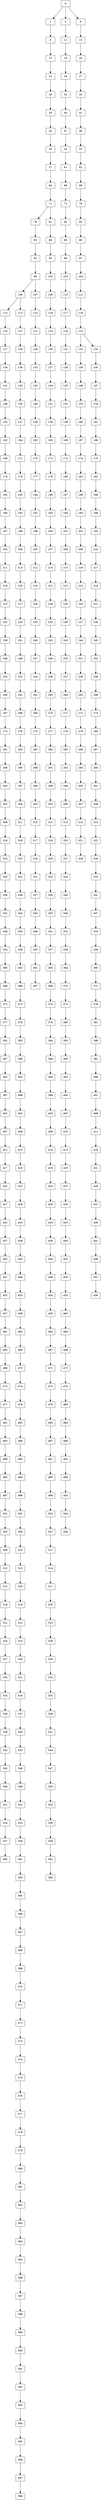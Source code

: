 digraph signature_tree {
	nodesep=0.5 rankdir=TB ranksep=1 size="53.900000000000006,68.5"
	node [shape=rectangle]
	0 [label=0]
	0 -> 1
	0 -> 5
	0 -> 6
	1 [label=1]
	1 -> 8
	5 [label=5]
	5 -> 12
	6 [label=6]
	6 -> 13
	8 [label=8]
	8 -> 15
	12 [label=12]
	12 -> 19
	13 [label=13]
	13 -> 20
	15 [label=15]
	15 -> 22
	19 [label=19]
	19 -> 26
	20 [label=20]
	20 -> 27
	22 [label=22]
	22 -> 29
	26 [label=26]
	26 -> 33
	27 [label=27]
	27 -> 34
	29 [label=29]
	29 -> 36
	33 [label=33]
	33 -> 40
	34 [label=34]
	34 -> 41
	36 [label=36]
	36 -> 43
	40 [label=40]
	40 -> 47
	41 [label=41]
	41 -> 48
	43 [label=43]
	43 -> 50
	47 [label=47]
	47 -> 54
	48 [label=48]
	48 -> 55
	50 [label=50]
	50 -> 57
	54 [label=54]
	54 -> 61
	55 [label=55]
	55 -> 62
	57 [label=57]
	57 -> 64
	61 [label=61]
	61 -> 68
	62 [label=62]
	62 -> 69
	64 [label=64]
	64 -> 71
	68 [label=68]
	68 -> 75
	69 [label=69]
	69 -> 76
	71 [label=71]
	71 -> 78
	71 -> 81
	75 [label=75]
	75 -> 82
	76 [label=76]
	76 -> 83
	78 [label=78]
	78 -> 85
	81 [label=81]
	81 -> 88
	82 [label=82]
	82 -> 89
	83 [label=83]
	83 -> 90
	85 [label=85]
	85 -> 92
	88 [label=88]
	88 -> 95
	89 [label=89]
	89 -> 96
	90 [label=90]
	90 -> 97
	92 [label=92]
	92 -> 99
	95 [label=95]
	95 -> 102
	96 [label=96]
	96 -> 103
	97 [label=97]
	97 -> 104
	99 [label=99]
	99 -> 106
	99 -> 107
	102 [label=102]
	102 -> 109
	103 [label=103]
	103 -> 110
	104 [label=104]
	104 -> 111
	106 [label=106]
	106 -> 113
	106 -> 115
	107 [label=107]
	107 -> 114
	109 [label=109]
	109 -> 116
	110 [label=110]
	110 -> 117
	111 [label=111]
	111 -> 118
	113 [label=113]
	113 -> 120
	115 [label=115]
	115 -> 122
	114 [label=114]
	114 -> 121
	116 [label=116]
	116 -> 123
	117 [label=117]
	117 -> 124
	118 [label=118]
	118 -> 125
	120 [label=120]
	120 -> 127
	122 [label=122]
	122 -> 129
	121 [label=121]
	121 -> 128
	123 [label=123]
	123 -> 130
	124 [label=124]
	124 -> 131
	125 [label=125]
	125 -> 132
	125 -> 133
	127 [label=127]
	127 -> 134
	129 [label=129]
	129 -> 136
	128 [label=128]
	128 -> 135
	130 [label=130]
	130 -> 137
	131 [label=131]
	131 -> 138
	132 [label=132]
	132 -> 139
	133 [label=133]
	133 -> 140
	134 [label=134]
	134 -> 141
	136 [label=136]
	136 -> 143
	135 [label=135]
	135 -> 142
	137 [label=137]
	137 -> 144
	138 [label=138]
	138 -> 145
	139 [label=139]
	139 -> 146
	140 [label=140]
	140 -> 147
	141 [label=141]
	141 -> 148
	143 [label=143]
	143 -> 150
	142 [label=142]
	142 -> 149
	144 [label=144]
	144 -> 151
	145 [label=145]
	145 -> 152
	146 [label=146]
	146 -> 153
	147 [label=147]
	147 -> 154
	148 [label=148]
	148 -> 155
	150 [label=150]
	150 -> 157
	149 [label=149]
	149 -> 156
	151 [label=151]
	151 -> 158
	152 [label=152]
	152 -> 159
	153 [label=153]
	153 -> 160
	154 [label=154]
	154 -> 161
	155 [label=155]
	155 -> 162
	157 [label=157]
	157 -> 164
	156 [label=156]
	156 -> 163
	158 [label=158]
	158 -> 165
	159 [label=159]
	159 -> 166
	160 [label=160]
	160 -> 167
	161 [label=161]
	161 -> 168
	162 [label=162]
	162 -> 169
	164 [label=164]
	164 -> 171
	163 [label=163]
	163 -> 170
	165 [label=165]
	165 -> 172
	166 [label=166]
	166 -> 173
	167 [label=167]
	167 -> 174
	168 [label=168]
	168 -> 175
	169 [label=169]
	169 -> 176
	171 [label=171]
	171 -> 178
	170 [label=170]
	170 -> 177
	172 [label=172]
	172 -> 179
	173 [label=173]
	173 -> 180
	174 [label=174]
	174 -> 181
	175 [label=175]
	175 -> 182
	176 [label=176]
	176 -> 183
	178 [label=178]
	178 -> 185
	177 [label=177]
	177 -> 184
	179 [label=179]
	179 -> 186
	180 [label=180]
	180 -> 187
	181 [label=181]
	181 -> 188
	182 [label=182]
	182 -> 189
	183 [label=183]
	183 -> 190
	185 [label=185]
	185 -> 192
	184 [label=184]
	184 -> 191
	186 [label=186]
	186 -> 193
	187 [label=187]
	187 -> 194
	188 [label=188]
	188 -> 195
	189 [label=189]
	189 -> 196
	190 [label=190]
	190 -> 197
	192 [label=192]
	192 -> 199
	191 [label=191]
	191 -> 198
	193 [label=193]
	193 -> 200
	194 [label=194]
	194 -> 201
	195 [label=195]
	195 -> 202
	196 [label=196]
	196 -> 203
	197 [label=197]
	197 -> 204
	199 [label=199]
	199 -> 206
	198 [label=198]
	198 -> 205
	200 [label=200]
	200 -> 207
	201 [label=201]
	201 -> 208
	202 [label=202]
	202 -> 209
	203 [label=203]
	203 -> 210
	204 [label=204]
	204 -> 211
	206 [label=206]
	206 -> 213
	205 [label=205]
	205 -> 212
	207 [label=207]
	207 -> 214
	208 [label=208]
	208 -> 215
	209 [label=209]
	209 -> 216
	210 [label=210]
	210 -> 217
	211 [label=211]
	211 -> 218
	213 [label=213]
	213 -> 220
	212 [label=212]
	212 -> 219
	214 [label=214]
	214 -> 221
	215 [label=215]
	215 -> 222
	216 [label=216]
	216 -> 223
	217 [label=217]
	217 -> 224
	218 [label=218]
	218 -> 225
	220 [label=220]
	220 -> 227
	219 [label=219]
	219 -> 226
	221 [label=221]
	221 -> 228
	222 [label=222]
	222 -> 229
	223 [label=223]
	223 -> 230
	224 [label=224]
	224 -> 231
	225 [label=225]
	225 -> 232
	227 [label=227]
	227 -> 234
	226 [label=226]
	226 -> 233
	228 [label=228]
	228 -> 235
	229 [label=229]
	229 -> 236
	230 [label=230]
	230 -> 237
	231 [label=231]
	231 -> 238
	232 [label=232]
	232 -> 239
	234 [label=234]
	234 -> 241
	233 [label=233]
	233 -> 240
	235 [label=235]
	235 -> 242
	236 [label=236]
	236 -> 243
	237 [label=237]
	237 -> 244
	238 [label=238]
	238 -> 245
	239 [label=239]
	239 -> 246
	241 [label=241]
	241 -> 248
	240 [label=240]
	240 -> 247
	242 [label=242]
	242 -> 249
	243 [label=243]
	243 -> 250
	244 [label=244]
	244 -> 251
	245 [label=245]
	245 -> 252
	246 [label=246]
	246 -> 253
	248 [label=248]
	248 -> 255
	247 [label=247]
	247 -> 254
	249 [label=249]
	249 -> 256
	250 [label=250]
	250 -> 257
	251 [label=251]
	251 -> 258
	252 [label=252]
	252 -> 259
	253 [label=253]
	253 -> 260
	255 [label=255]
	255 -> 262
	254 [label=254]
	254 -> 261
	256 [label=256]
	256 -> 263
	257 [label=257]
	257 -> 264
	258 [label=258]
	258 -> 265
	259 [label=259]
	259 -> 266
	260 [label=260]
	260 -> 267
	262 [label=262]
	262 -> 269
	261 [label=261]
	261 -> 268
	263 [label=263]
	263 -> 270
	264 [label=264]
	264 -> 271
	265 [label=265]
	265 -> 272
	266 [label=266]
	266 -> 273
	267 [label=267]
	267 -> 274
	269 [label=269]
	269 -> 276
	268 [label=268]
	268 -> 275
	270 [label=270]
	270 -> 277
	271 [label=271]
	271 -> 278
	272 [label=272]
	272 -> 279
	273 [label=273]
	273 -> 280
	274 [label=274]
	274 -> 281
	276 [label=276]
	276 -> 283
	275 [label=275]
	275 -> 282
	277 [label=277]
	277 -> 284
	278 [label=278]
	278 -> 285
	279 [label=279]
	279 -> 286
	280 [label=280]
	280 -> 287
	281 [label=281]
	281 -> 288
	283 [label=283]
	283 -> 290
	282 [label=282]
	282 -> 289
	284 [label=284]
	284 -> 291
	285 [label=285]
	285 -> 292
	286 [label=286]
	286 -> 293
	287 [label=287]
	287 -> 294
	288 [label=288]
	288 -> 295
	290 [label=290]
	290 -> 297
	289 [label=289]
	289 -> 296
	291 [label=291]
	291 -> 298
	292 [label=292]
	292 -> 299
	293 [label=293]
	293 -> 300
	294 [label=294]
	294 -> 301
	295 [label=295]
	295 -> 302
	297 [label=297]
	297 -> 304
	296 [label=296]
	296 -> 303
	298 [label=298]
	298 -> 305
	299 [label=299]
	299 -> 306
	300 [label=300]
	300 -> 307
	301 [label=301]
	301 -> 308
	302 [label=302]
	302 -> 309
	304 [label=304]
	304 -> 311
	303 [label=303]
	303 -> 310
	305 [label=305]
	305 -> 312
	306 [label=306]
	306 -> 313
	307 [label=307]
	307 -> 314
	308 [label=308]
	308 -> 315
	309 [label=309]
	309 -> 316
	311 [label=311]
	311 -> 318
	310 [label=310]
	310 -> 317
	312 [label=312]
	312 -> 319
	313 [label=313]
	313 -> 320
	314 [label=314]
	314 -> 321
	315 [label=315]
	315 -> 322
	316 [label=316]
	316 -> 323
	318 [label=318]
	318 -> 325
	317 [label=317]
	317 -> 324
	319 [label=319]
	319 -> 326
	320 [label=320]
	320 -> 327
	321 [label=321]
	321 -> 328
	322 [label=322]
	322 -> 329
	323 [label=323]
	323 -> 330
	325 [label=325]
	325 -> 332
	324 [label=324]
	324 -> 331
	326 [label=326]
	326 -> 333
	327 [label=327]
	327 -> 334
	328 [label=328]
	329 [label=329]
	329 -> 335
	330 [label=330]
	330 -> 336
	332 [label=332]
	332 -> 338
	331 [label=331]
	331 -> 337
	333 [label=333]
	333 -> 339
	334 [label=334]
	334 -> 340
	335 [label=335]
	335 -> 341
	336 [label=336]
	336 -> 342
	338 [label=338]
	338 -> 344
	337 [label=337]
	337 -> 343
	339 [label=339]
	339 -> 345
	340 [label=340]
	340 -> 346
	341 [label=341]
	341 -> 347
	342 [label=342]
	342 -> 348
	344 [label=344]
	344 -> 350
	343 [label=343]
	343 -> 349
	345 [label=345]
	345 -> 351
	346 [label=346]
	346 -> 352
	347 [label=347]
	347 -> 353
	348 [label=348]
	348 -> 354
	350 [label=350]
	350 -> 356
	349 [label=349]
	349 -> 355
	351 [label=351]
	351 -> 357
	352 [label=352]
	352 -> 358
	353 [label=353]
	353 -> 359
	354 [label=354]
	354 -> 360
	356 [label=356]
	356 -> 362
	355 [label=355]
	355 -> 361
	357 [label=357]
	357 -> 363
	358 [label=358]
	358 -> 364
	359 [label=359]
	359 -> 365
	360 [label=360]
	360 -> 366
	362 [label=362]
	362 -> 368
	361 [label=361]
	361 -> 367
	363 [label=363]
	363 -> 369
	364 [label=364]
	364 -> 370
	365 [label=365]
	365 -> 371
	366 [label=366]
	366 -> 372
	368 [label=368]
	368 -> 373
	367 [label=367]
	369 [label=369]
	369 -> 374
	370 [label=370]
	370 -> 375
	371 [label=371]
	371 -> 376
	372 [label=372]
	372 -> 377
	373 [label=373]
	373 -> 378
	374 [label=374]
	374 -> 379
	375 [label=375]
	375 -> 380
	376 [label=376]
	376 -> 381
	377 [label=377]
	377 -> 382
	378 [label=378]
	378 -> 383
	379 [label=379]
	379 -> 384
	380 [label=380]
	380 -> 385
	381 [label=381]
	381 -> 386
	382 [label=382]
	382 -> 387
	383 [label=383]
	383 -> 388
	384 [label=384]
	384 -> 389
	385 [label=385]
	385 -> 390
	386 [label=386]
	386 -> 391
	387 [label=387]
	387 -> 392
	388 [label=388]
	388 -> 393
	389 [label=389]
	389 -> 394
	390 [label=390]
	390 -> 395
	391 [label=391]
	391 -> 396
	392 [label=392]
	392 -> 397
	393 [label=393]
	393 -> 398
	394 [label=394]
	394 -> 399
	395 [label=395]
	395 -> 400
	396 [label=396]
	396 -> 401
	397 [label=397]
	397 -> 402
	398 [label=398]
	398 -> 403
	399 [label=399]
	399 -> 404
	400 [label=400]
	400 -> 405
	401 [label=401]
	401 -> 406
	402 [label=402]
	402 -> 407
	403 [label=403]
	403 -> 408
	404 [label=404]
	404 -> 409
	405 [label=405]
	405 -> 410
	406 [label=406]
	406 -> 411
	407 [label=407]
	407 -> 412
	408 [label=408]
	408 -> 413
	409 [label=409]
	409 -> 414
	410 [label=410]
	410 -> 415
	411 [label=411]
	411 -> 416
	412 [label=412]
	412 -> 417
	413 [label=413]
	413 -> 418
	414 [label=414]
	414 -> 419
	415 [label=415]
	415 -> 420
	416 [label=416]
	416 -> 421
	417 [label=417]
	417 -> 422
	418 [label=418]
	418 -> 423
	419 [label=419]
	419 -> 424
	420 [label=420]
	420 -> 425
	421 [label=421]
	421 -> 426
	422 [label=422]
	422 -> 427
	423 [label=423]
	423 -> 428
	424 [label=424]
	424 -> 429
	425 [label=425]
	425 -> 430
	426 [label=426]
	426 -> 431
	427 [label=427]
	427 -> 432
	428 [label=428]
	428 -> 433
	429 [label=429]
	429 -> 434
	430 [label=430]
	430 -> 435
	431 [label=431]
	431 -> 436
	432 [label=432]
	432 -> 437
	433 [label=433]
	433 -> 438
	434 [label=434]
	434 -> 439
	435 [label=435]
	435 -> 440
	436 [label=436]
	436 -> 441
	437 [label=437]
	437 -> 442
	438 [label=438]
	438 -> 443
	439 [label=439]
	439 -> 444
	440 [label=440]
	440 -> 445
	441 [label=441]
	441 -> 446
	442 [label=442]
	442 -> 447
	443 [label=443]
	443 -> 448
	444 [label=444]
	444 -> 449
	445 [label=445]
	445 -> 450
	446 [label=446]
	446 -> 451
	447 [label=447]
	447 -> 452
	448 [label=448]
	448 -> 453
	449 [label=449]
	449 -> 454
	450 [label=450]
	450 -> 455
	451 [label=451]
	451 -> 456
	452 [label=452]
	452 -> 457
	453 [label=453]
	453 -> 458
	454 [label=454]
	454 -> 459
	455 [label=455]
	455 -> 460
	456 [label=456]
	457 [label=457]
	457 -> 461
	458 [label=458]
	458 -> 462
	459 [label=459]
	459 -> 463
	460 [label=460]
	460 -> 464
	461 [label=461]
	461 -> 465
	462 [label=462]
	462 -> 466
	463 [label=463]
	463 -> 467
	464 [label=464]
	464 -> 468
	465 [label=465]
	465 -> 469
	466 [label=466]
	466 -> 470
	467 [label=467]
	467 -> 471
	468 [label=468]
	468 -> 472
	469 [label=469]
	469 -> 473
	470 [label=470]
	470 -> 474
	471 [label=471]
	471 -> 475
	472 [label=472]
	472 -> 476
	473 [label=473]
	473 -> 477
	474 [label=474]
	474 -> 478
	475 [label=475]
	475 -> 479
	476 [label=476]
	476 -> 480
	477 [label=477]
	477 -> 481
	478 [label=478]
	478 -> 482
	479 [label=479]
	479 -> 483
	480 [label=480]
	480 -> 484
	481 [label=481]
	481 -> 485
	482 [label=482]
	482 -> 486
	483 [label=483]
	483 -> 487
	484 [label=484]
	484 -> 488
	485 [label=485]
	485 -> 489
	486 [label=486]
	486 -> 490
	487 [label=487]
	487 -> 491
	488 [label=488]
	488 -> 492
	489 [label=489]
	489 -> 493
	490 [label=490]
	490 -> 494
	491 [label=491]
	491 -> 495
	492 [label=492]
	492 -> 496
	493 [label=493]
	493 -> 497
	494 [label=494]
	494 -> 498
	495 [label=495]
	495 -> 499
	496 [label=496]
	496 -> 500
	497 [label=497]
	497 -> 501
	498 [label=498]
	498 -> 502
	499 [label=499]
	499 -> 503
	500 [label=500]
	500 -> 504
	501 [label=501]
	501 -> 505
	502 [label=502]
	502 -> 506
	503 [label=503]
	503 -> 507
	504 [label=504]
	504 -> 508
	505 [label=505]
	505 -> 509
	506 [label=506]
	506 -> 510
	507 [label=507]
	507 -> 511
	508 [label=508]
	509 [label=509]
	509 -> 512
	510 [label=510]
	510 -> 513
	511 [label=511]
	511 -> 514
	512 [label=512]
	512 -> 515
	513 [label=513]
	513 -> 516
	514 [label=514]
	514 -> 517
	515 [label=515]
	515 -> 518
	516 [label=516]
	516 -> 519
	517 [label=517]
	517 -> 520
	518 [label=518]
	518 -> 521
	519 [label=519]
	519 -> 522
	520 [label=520]
	520 -> 523
	521 [label=521]
	521 -> 524
	522 [label=522]
	522 -> 525
	523 [label=523]
	523 -> 526
	524 [label=524]
	524 -> 527
	525 [label=525]
	525 -> 528
	526 [label=526]
	526 -> 529
	527 [label=527]
	527 -> 530
	528 [label=528]
	528 -> 531
	529 [label=529]
	529 -> 532
	530 [label=530]
	530 -> 533
	531 [label=531]
	531 -> 534
	532 [label=532]
	532 -> 535
	533 [label=533]
	533 -> 536
	534 [label=534]
	534 -> 537
	535 [label=535]
	535 -> 538
	536 [label=536]
	536 -> 539
	537 [label=537]
	537 -> 540
	538 [label=538]
	538 -> 541
	539 [label=539]
	539 -> 542
	540 [label=540]
	540 -> 543
	541 [label=541]
	541 -> 544
	542 [label=542]
	542 -> 545
	543 [label=543]
	543 -> 546
	544 [label=544]
	544 -> 547
	545 [label=545]
	545 -> 548
	546 [label=546]
	546 -> 549
	547 [label=547]
	547 -> 550
	548 [label=548]
	548 -> 551
	549 [label=549]
	549 -> 552
	550 [label=550]
	550 -> 553
	551 [label=551]
	551 -> 554
	552 [label=552]
	552 -> 555
	553 [label=553]
	553 -> 556
	554 [label=554]
	554 -> 557
	555 [label=555]
	555 -> 558
	556 [label=556]
	556 -> 559
	557 [label=557]
	557 -> 560
	558 [label=558]
	558 -> 561
	559 [label=559]
	559 -> 562
	560 [label=560]
	561 [label=561]
	561 -> 563
	562 [label=562]
	562 -> 564
	563 [label=563]
	563 -> 565
	564 [label=564]
	565 [label=565]
	565 -> 566
	566 [label=566]
	566 -> 567
	567 [label=567]
	567 -> 568
	568 [label=568]
	568 -> 569
	569 [label=569]
	569 -> 570
	570 [label=570]
	570 -> 571
	571 [label=571]
	571 -> 572
	572 [label=572]
	572 -> 573
	573 [label=573]
	573 -> 574
	574 [label=574]
	574 -> 575
	575 [label=575]
	575 -> 576
	576 [label=576]
	576 -> 577
	577 [label=577]
	577 -> 578
	578 [label=578]
	578 -> 579
	579 [label=579]
	579 -> 580
	580 [label=580]
	580 -> 581
	581 [label=581]
	581 -> 582
	582 [label=582]
	582 -> 583
	583 [label=583]
	583 -> 584
	584 [label=584]
	584 -> 585
	585 [label=585]
	585 -> 586
	586 [label=586]
	586 -> 587
	587 [label=587]
	587 -> 588
	588 [label=588]
	588 -> 589
	589 [label=589]
	589 -> 590
	590 [label=590]
	590 -> 591
	591 [label=591]
	591 -> 592
	592 [label=592]
	592 -> 593
	593 [label=593]
	593 -> 594
	594 [label=594]
	594 -> 595
	595 [label=595]
	595 -> 596
	596 [label=596]
	596 -> 597
	597 [label=597]
	597 -> 598
	598 [label=598]
}
